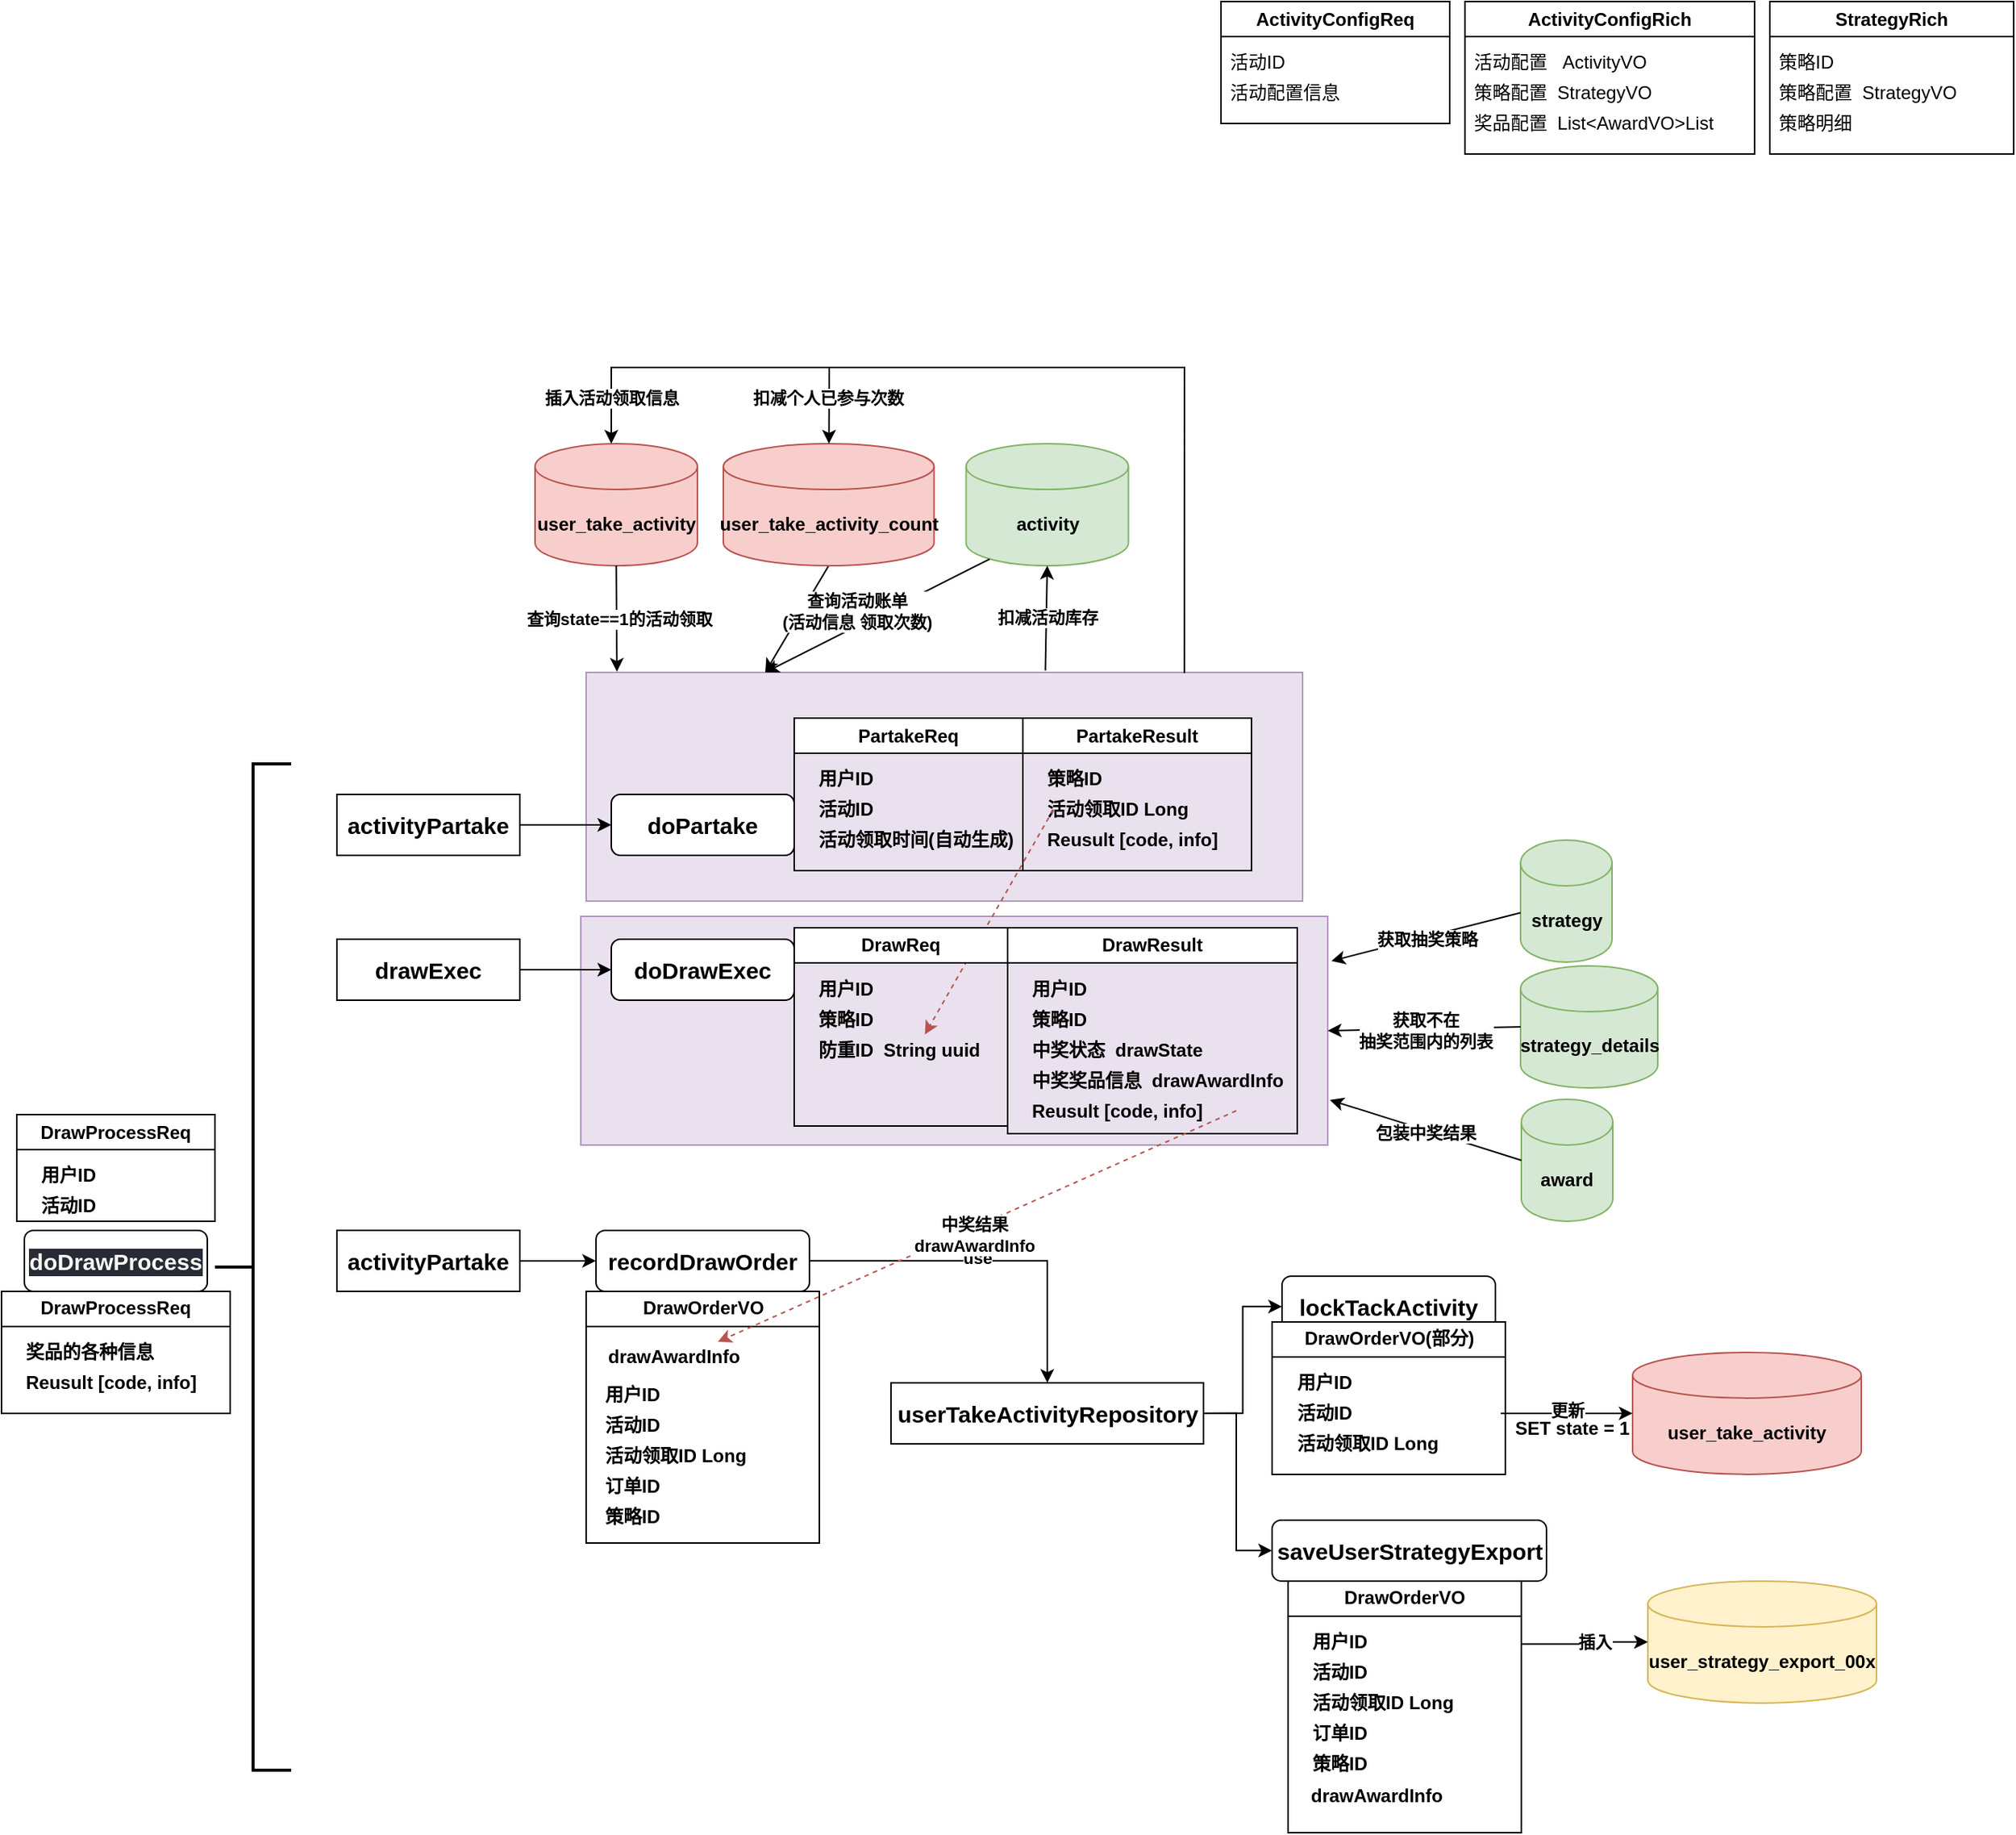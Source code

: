 <mxfile version="21.6.5" type="github">
  <diagram name="第 1 页" id="K2aoj24qo6fCBiK2xhCu">
    <mxGraphModel dx="2414" dy="2121" grid="1" gridSize="10" guides="1" tooltips="1" connect="1" arrows="1" fold="1" page="1" pageScale="1" pageWidth="827" pageHeight="1169" math="0" shadow="0">
      <root>
        <mxCell id="0" />
        <mxCell id="1" parent="0" />
        <mxCell id="bhpVkIt2kxP38X_LNIEm-8" value="" style="rounded=0;whiteSpace=wrap;html=1;opacity=70;fillColor=#e1d5e7;strokeColor=#9673a6;fontStyle=1" vertex="1" parent="1">
          <mxGeometry x="210" y="230" width="490" height="150" as="geometry" />
        </mxCell>
        <mxCell id="bhpVkIt2kxP38X_LNIEm-3" value="" style="rounded=0;whiteSpace=wrap;html=1;opacity=70;fillColor=#e1d5e7;strokeColor=#9673a6;fontStyle=1" vertex="1" parent="1">
          <mxGeometry x="213.5" y="70" width="470" height="150" as="geometry" />
        </mxCell>
        <mxCell id="P5Fd3_mxE8bLp7_tiNSp-10" value="" style="edgeStyle=orthogonalEdgeStyle;rounded=0;orthogonalLoop=1;jettySize=auto;html=1;fontStyle=1" parent="1" source="P5Fd3_mxE8bLp7_tiNSp-1" target="P5Fd3_mxE8bLp7_tiNSp-9" edge="1">
          <mxGeometry relative="1" as="geometry" />
        </mxCell>
        <mxCell id="P5Fd3_mxE8bLp7_tiNSp-1" value="&lt;font style=&quot;font-size: 15px;&quot;&gt;activityPartake&lt;/font&gt;" style="rounded=0;whiteSpace=wrap;html=1;fontStyle=1" parent="1" vertex="1">
          <mxGeometry x="50" y="150" width="120" height="40" as="geometry" />
        </mxCell>
        <mxCell id="P5Fd3_mxE8bLp7_tiNSp-9" value="&lt;font style=&quot;font-size: 15px;&quot;&gt;doPartake&lt;/font&gt;" style="rounded=1;whiteSpace=wrap;html=1;glass=0;shadow=0;fontStyle=1" parent="1" vertex="1">
          <mxGeometry x="230" y="150" width="120" height="40" as="geometry" />
        </mxCell>
        <mxCell id="P5Fd3_mxE8bLp7_tiNSp-16" value="&lt;div data-darkreader-inline-color=&quot;&quot; data-darkreader-inline-bgcolor=&quot;&quot; style=&quot;background-color: rgb(40, 42, 54); color: rgb(248, 248, 242); --darkreader-inline-bgcolor: #20222b; --darkreader-inline-color: #e8e8d5;&quot;&gt;&lt;font style=&quot;font-size: 15px;&quot;&gt;doDrawProcess&lt;/font&gt;&lt;/div&gt;" style="rounded=1;whiteSpace=wrap;html=1;glass=0;shadow=0;fontStyle=1" parent="1" vertex="1">
          <mxGeometry x="-155" y="435.94" width="120" height="40" as="geometry" />
        </mxCell>
        <mxCell id="P5Fd3_mxE8bLp7_tiNSp-20" value="" style="strokeWidth=2;html=1;shape=mxgraph.flowchart.annotation_2;align=left;labelPosition=right;pointerEvents=1;fontStyle=1" parent="1" vertex="1">
          <mxGeometry x="-30" y="130" width="50" height="660" as="geometry" />
        </mxCell>
        <mxCell id="P5Fd3_mxE8bLp7_tiNSp-42" value="PartakeReq" style="swimlane;whiteSpace=wrap;html=1;fontStyle=1" parent="1" vertex="1">
          <mxGeometry x="350" y="100" width="150" height="100" as="geometry" />
        </mxCell>
        <mxCell id="P5Fd3_mxE8bLp7_tiNSp-43" value="用户ID" style="text;strokeColor=none;fillColor=none;align=left;verticalAlign=middle;spacingLeft=4;spacingRight=4;overflow=hidden;points=[[0,0.5],[1,0.5]];portConstraint=eastwest;rotatable=0;whiteSpace=wrap;html=1;fontStyle=1" parent="P5Fd3_mxE8bLp7_tiNSp-42" vertex="1">
          <mxGeometry x="10" y="30" width="100" height="20" as="geometry" />
        </mxCell>
        <mxCell id="P5Fd3_mxE8bLp7_tiNSp-44" value="活动ID" style="text;strokeColor=none;fillColor=none;align=left;verticalAlign=middle;spacingLeft=4;spacingRight=4;overflow=hidden;points=[[0,0.5],[1,0.5]];portConstraint=eastwest;rotatable=0;whiteSpace=wrap;html=1;fontStyle=1" parent="P5Fd3_mxE8bLp7_tiNSp-42" vertex="1">
          <mxGeometry x="10" y="50" width="140" height="20" as="geometry" />
        </mxCell>
        <mxCell id="P5Fd3_mxE8bLp7_tiNSp-56" value="活动领取时间(自动生成)" style="text;strokeColor=none;fillColor=none;align=left;verticalAlign=middle;spacingLeft=4;spacingRight=4;overflow=hidden;points=[[0,0.5],[1,0.5]];portConstraint=eastwest;rotatable=0;whiteSpace=wrap;html=1;fontStyle=1" parent="P5Fd3_mxE8bLp7_tiNSp-42" vertex="1">
          <mxGeometry x="10" y="70" width="140" height="20" as="geometry" />
        </mxCell>
        <mxCell id="P5Fd3_mxE8bLp7_tiNSp-45" value="DrawProcessReq" style="swimlane;whiteSpace=wrap;html=1;fontStyle=1" parent="1" vertex="1">
          <mxGeometry x="-160" y="360" width="130" height="70" as="geometry" />
        </mxCell>
        <mxCell id="P5Fd3_mxE8bLp7_tiNSp-46" value="用户ID" style="text;strokeColor=none;fillColor=none;align=left;verticalAlign=middle;spacingLeft=4;spacingRight=4;overflow=hidden;points=[[0,0.5],[1,0.5]];portConstraint=eastwest;rotatable=0;whiteSpace=wrap;html=1;fontStyle=1" parent="P5Fd3_mxE8bLp7_tiNSp-45" vertex="1">
          <mxGeometry x="10" y="30" width="100" height="20" as="geometry" />
        </mxCell>
        <mxCell id="P5Fd3_mxE8bLp7_tiNSp-47" value="活动ID" style="text;strokeColor=none;fillColor=none;align=left;verticalAlign=middle;spacingLeft=4;spacingRight=4;overflow=hidden;points=[[0,0.5],[1,0.5]];portConstraint=eastwest;rotatable=0;whiteSpace=wrap;html=1;fontStyle=1" parent="P5Fd3_mxE8bLp7_tiNSp-45" vertex="1">
          <mxGeometry x="10" y="50" width="140" height="20" as="geometry" />
        </mxCell>
        <mxCell id="P5Fd3_mxE8bLp7_tiNSp-58" value="" style="edgeStyle=orthogonalEdgeStyle;rounded=0;orthogonalLoop=1;jettySize=auto;html=1;fontStyle=1" parent="1" source="P5Fd3_mxE8bLp7_tiNSp-48" target="P5Fd3_mxE8bLp7_tiNSp-57" edge="1">
          <mxGeometry relative="1" as="geometry" />
        </mxCell>
        <mxCell id="P5Fd3_mxE8bLp7_tiNSp-48" value="&lt;font style=&quot;font-size: 15px;&quot;&gt;drawExec&lt;/font&gt;" style="rounded=0;whiteSpace=wrap;html=1;fontStyle=1" parent="1" vertex="1">
          <mxGeometry x="50" y="245" width="120" height="40" as="geometry" />
        </mxCell>
        <mxCell id="P5Fd3_mxE8bLp7_tiNSp-49" value="DrawProcessReq" style="swimlane;whiteSpace=wrap;html=1;fontStyle=1" parent="1" vertex="1">
          <mxGeometry x="-170" y="475.94" width="150" height="80" as="geometry" />
        </mxCell>
        <mxCell id="P5Fd3_mxE8bLp7_tiNSp-50" value="奖品的各种信息" style="text;strokeColor=none;fillColor=none;align=left;verticalAlign=middle;spacingLeft=4;spacingRight=4;overflow=hidden;points=[[0,0.5],[1,0.5]];portConstraint=eastwest;rotatable=0;whiteSpace=wrap;html=1;fontStyle=1" parent="P5Fd3_mxE8bLp7_tiNSp-49" vertex="1">
          <mxGeometry x="10" y="30" width="100" height="20" as="geometry" />
        </mxCell>
        <mxCell id="P5Fd3_mxE8bLp7_tiNSp-85" value="Reusult [code, info]" style="text;strokeColor=none;fillColor=none;align=left;verticalAlign=middle;spacingLeft=4;spacingRight=4;overflow=hidden;points=[[0,0.5],[1,0.5]];portConstraint=eastwest;rotatable=0;whiteSpace=wrap;html=1;fontStyle=1" parent="P5Fd3_mxE8bLp7_tiNSp-49" vertex="1">
          <mxGeometry x="10" y="50" width="140" height="20" as="geometry" />
        </mxCell>
        <mxCell id="P5Fd3_mxE8bLp7_tiNSp-53" value="ActivityConfigReq" style="swimlane;whiteSpace=wrap;html=1;" parent="1" vertex="1">
          <mxGeometry x="630" y="-370" width="150" height="80" as="geometry" />
        </mxCell>
        <mxCell id="P5Fd3_mxE8bLp7_tiNSp-54" value="活动配置信息" style="text;strokeColor=none;fillColor=none;align=left;verticalAlign=middle;spacingLeft=4;spacingRight=4;overflow=hidden;points=[[0,0.5],[1,0.5]];portConstraint=eastwest;rotatable=0;whiteSpace=wrap;html=1;" parent="P5Fd3_mxE8bLp7_tiNSp-53" vertex="1">
          <mxGeometry y="50" width="100" height="20" as="geometry" />
        </mxCell>
        <mxCell id="P5Fd3_mxE8bLp7_tiNSp-55" value="活动ID" style="text;strokeColor=none;fillColor=none;align=left;verticalAlign=middle;spacingLeft=4;spacingRight=4;overflow=hidden;points=[[0,0.5],[1,0.5]];portConstraint=eastwest;rotatable=0;whiteSpace=wrap;html=1;" parent="P5Fd3_mxE8bLp7_tiNSp-53" vertex="1">
          <mxGeometry y="30" width="140" height="20" as="geometry" />
        </mxCell>
        <mxCell id="P5Fd3_mxE8bLp7_tiNSp-63" value="PartakeResult" style="swimlane;whiteSpace=wrap;html=1;fontStyle=1" parent="1" vertex="1">
          <mxGeometry x="500" y="100" width="150" height="100" as="geometry" />
        </mxCell>
        <mxCell id="P5Fd3_mxE8bLp7_tiNSp-64" value="策略ID" style="text;strokeColor=none;fillColor=none;align=left;verticalAlign=middle;spacingLeft=4;spacingRight=4;overflow=hidden;points=[[0,0.5],[1,0.5]];portConstraint=eastwest;rotatable=0;whiteSpace=wrap;html=1;fontStyle=1" parent="P5Fd3_mxE8bLp7_tiNSp-63" vertex="1">
          <mxGeometry x="10" y="30" width="100" height="20" as="geometry" />
        </mxCell>
        <mxCell id="P5Fd3_mxE8bLp7_tiNSp-65" value="活动领取ID Long takeId" style="text;strokeColor=none;fillColor=none;align=left;verticalAlign=middle;spacingLeft=4;spacingRight=4;overflow=hidden;points=[[0,0.5],[1,0.5]];portConstraint=eastwest;rotatable=0;whiteSpace=wrap;html=1;fontStyle=1" parent="P5Fd3_mxE8bLp7_tiNSp-63" vertex="1">
          <mxGeometry x="10" y="50" width="140" height="20" as="geometry" />
        </mxCell>
        <mxCell id="P5Fd3_mxE8bLp7_tiNSp-66" value="Reusult [code, info]" style="text;strokeColor=none;fillColor=none;align=left;verticalAlign=middle;spacingLeft=4;spacingRight=4;overflow=hidden;points=[[0,0.5],[1,0.5]];portConstraint=eastwest;rotatable=0;whiteSpace=wrap;html=1;fontStyle=1" parent="P5Fd3_mxE8bLp7_tiNSp-63" vertex="1">
          <mxGeometry x="10" y="70" width="140" height="20" as="geometry" />
        </mxCell>
        <mxCell id="P5Fd3_mxE8bLp7_tiNSp-83" value="" style="endArrow=classic;html=1;rounded=0;dashed=1;fillColor=#f8cecc;strokeColor=#b85450;fontStyle=1" parent="P5Fd3_mxE8bLp7_tiNSp-63" target="P5Fd3_mxE8bLp7_tiNSp-62" edge="1">
          <mxGeometry width="50" height="50" relative="1" as="geometry">
            <mxPoint x="20" y="60" as="sourcePoint" />
            <mxPoint x="-30" y="110" as="targetPoint" />
          </mxGeometry>
        </mxCell>
        <mxCell id="P5Fd3_mxE8bLp7_tiNSp-67" value="ActivityConfigRich" style="swimlane;whiteSpace=wrap;html=1;" parent="1" vertex="1">
          <mxGeometry x="790" y="-370" width="190" height="100" as="geometry" />
        </mxCell>
        <mxCell id="P5Fd3_mxE8bLp7_tiNSp-68" value="策略配置&amp;nbsp;&amp;nbsp;StrategyVO" style="text;strokeColor=none;fillColor=none;align=left;verticalAlign=middle;spacingLeft=4;spacingRight=4;overflow=hidden;points=[[0,0.5],[1,0.5]];portConstraint=eastwest;rotatable=0;whiteSpace=wrap;html=1;" parent="P5Fd3_mxE8bLp7_tiNSp-67" vertex="1">
          <mxGeometry y="50" width="160" height="20" as="geometry" />
        </mxCell>
        <mxCell id="P5Fd3_mxE8bLp7_tiNSp-69" value="活动配置&amp;nbsp; &amp;nbsp;ActivityVO" style="text;strokeColor=none;fillColor=none;align=left;verticalAlign=middle;spacingLeft=4;spacingRight=4;overflow=hidden;points=[[0,0.5],[1,0.5]];portConstraint=eastwest;rotatable=0;whiteSpace=wrap;html=1;" parent="P5Fd3_mxE8bLp7_tiNSp-67" vertex="1">
          <mxGeometry y="30" width="150" height="20" as="geometry" />
        </mxCell>
        <mxCell id="P5Fd3_mxE8bLp7_tiNSp-70" value="奖品配置&amp;nbsp;&amp;nbsp;List&amp;lt;AwardVO&amp;gt;List" style="text;strokeColor=none;fillColor=none;align=left;verticalAlign=middle;spacingLeft=4;spacingRight=4;overflow=hidden;points=[[0,0.5],[1,0.5]];portConstraint=eastwest;rotatable=0;whiteSpace=wrap;html=1;" parent="P5Fd3_mxE8bLp7_tiNSp-67" vertex="1">
          <mxGeometry y="70" width="190" height="20" as="geometry" />
        </mxCell>
        <mxCell id="P5Fd3_mxE8bLp7_tiNSp-78" value="StrategyRich" style="swimlane;whiteSpace=wrap;html=1;" parent="1" vertex="1">
          <mxGeometry x="990" y="-370" width="160" height="100" as="geometry" />
        </mxCell>
        <mxCell id="P5Fd3_mxE8bLp7_tiNSp-80" value="策略ID" style="text;strokeColor=none;fillColor=none;align=left;verticalAlign=middle;spacingLeft=4;spacingRight=4;overflow=hidden;points=[[0,0.5],[1,0.5]];portConstraint=eastwest;rotatable=0;whiteSpace=wrap;html=1;" parent="P5Fd3_mxE8bLp7_tiNSp-78" vertex="1">
          <mxGeometry y="30" width="140" height="20" as="geometry" />
        </mxCell>
        <mxCell id="P5Fd3_mxE8bLp7_tiNSp-81" value="策略配置&amp;nbsp;&amp;nbsp;StrategyVO" style="text;strokeColor=none;fillColor=none;align=left;verticalAlign=middle;spacingLeft=4;spacingRight=4;overflow=hidden;points=[[0,0.5],[1,0.5]];portConstraint=eastwest;rotatable=0;whiteSpace=wrap;html=1;" parent="P5Fd3_mxE8bLp7_tiNSp-78" vertex="1">
          <mxGeometry y="50" width="160" height="20" as="geometry" />
        </mxCell>
        <mxCell id="P5Fd3_mxE8bLp7_tiNSp-82" value="策略明细&amp;nbsp;&amp;nbsp;" style="text;strokeColor=none;fillColor=none;align=left;verticalAlign=middle;spacingLeft=4;spacingRight=4;overflow=hidden;points=[[0,0.5],[1,0.5]];portConstraint=eastwest;rotatable=0;whiteSpace=wrap;html=1;" parent="P5Fd3_mxE8bLp7_tiNSp-78" vertex="1">
          <mxGeometry y="70" width="160" height="20" as="geometry" />
        </mxCell>
        <mxCell id="P5Fd3_mxE8bLp7_tiNSp-88" value="" style="edgeStyle=orthogonalEdgeStyle;rounded=0;orthogonalLoop=1;jettySize=auto;html=1;fontStyle=1" parent="1" source="P5Fd3_mxE8bLp7_tiNSp-86" target="P5Fd3_mxE8bLp7_tiNSp-87" edge="1">
          <mxGeometry relative="1" as="geometry" />
        </mxCell>
        <mxCell id="P5Fd3_mxE8bLp7_tiNSp-86" value="&lt;font style=&quot;font-size: 15px;&quot;&gt;activityPartake&lt;/font&gt;" style="rounded=0;whiteSpace=wrap;html=1;fontStyle=1" parent="1" vertex="1">
          <mxGeometry x="50" y="435.94" width="120" height="40" as="geometry" />
        </mxCell>
        <mxCell id="P5Fd3_mxE8bLp7_tiNSp-98" value="" style="edgeStyle=orthogonalEdgeStyle;rounded=0;orthogonalLoop=1;jettySize=auto;html=1;fontStyle=1" parent="1" source="P5Fd3_mxE8bLp7_tiNSp-87" target="P5Fd3_mxE8bLp7_tiNSp-97" edge="1">
          <mxGeometry relative="1" as="geometry">
            <Array as="points">
              <mxPoint x="516" y="456" />
            </Array>
          </mxGeometry>
        </mxCell>
        <mxCell id="P5Fd3_mxE8bLp7_tiNSp-99" value="use" style="edgeLabel;html=1;align=center;verticalAlign=middle;resizable=0;points=[];fontStyle=1" parent="P5Fd3_mxE8bLp7_tiNSp-98" vertex="1" connectable="0">
          <mxGeometry x="-0.067" y="2" relative="1" as="geometry">
            <mxPoint as="offset" />
          </mxGeometry>
        </mxCell>
        <mxCell id="P5Fd3_mxE8bLp7_tiNSp-87" value="&lt;font style=&quot;font-size: 15px;&quot;&gt;recordDrawOrder&lt;/font&gt;" style="rounded=1;whiteSpace=wrap;html=1;glass=0;shadow=0;fontStyle=1" parent="1" vertex="1">
          <mxGeometry x="220" y="435.94" width="140" height="40" as="geometry" />
        </mxCell>
        <mxCell id="P5Fd3_mxE8bLp7_tiNSp-89" value="DrawOrderVO" style="swimlane;whiteSpace=wrap;html=1;fontStyle=1" parent="1" vertex="1">
          <mxGeometry x="213.5" y="475.94" width="153" height="165" as="geometry" />
        </mxCell>
        <mxCell id="P5Fd3_mxE8bLp7_tiNSp-90" value="用户ID" style="text;strokeColor=none;fillColor=none;align=left;verticalAlign=middle;spacingLeft=4;spacingRight=4;overflow=hidden;points=[[0,0.5],[1,0.5]];portConstraint=eastwest;rotatable=0;whiteSpace=wrap;html=1;fontStyle=1" parent="P5Fd3_mxE8bLp7_tiNSp-89" vertex="1">
          <mxGeometry x="6.5" y="58.06" width="100" height="20" as="geometry" />
        </mxCell>
        <mxCell id="P5Fd3_mxE8bLp7_tiNSp-91" value="活动ID" style="text;strokeColor=none;fillColor=none;align=left;verticalAlign=middle;spacingLeft=4;spacingRight=4;overflow=hidden;points=[[0,0.5],[1,0.5]];portConstraint=eastwest;rotatable=0;whiteSpace=wrap;html=1;fontStyle=1" parent="P5Fd3_mxE8bLp7_tiNSp-89" vertex="1">
          <mxGeometry x="6.5" y="78.06" width="140" height="20" as="geometry" />
        </mxCell>
        <mxCell id="P5Fd3_mxE8bLp7_tiNSp-93" value="活动领取ID Long takeId" style="text;strokeColor=none;fillColor=none;align=left;verticalAlign=middle;spacingLeft=4;spacingRight=4;overflow=hidden;points=[[0,0.5],[1,0.5]];portConstraint=eastwest;rotatable=0;whiteSpace=wrap;html=1;fontStyle=1" parent="P5Fd3_mxE8bLp7_tiNSp-89" vertex="1">
          <mxGeometry x="6.5" y="98.06" width="140" height="20" as="geometry" />
        </mxCell>
        <mxCell id="P5Fd3_mxE8bLp7_tiNSp-92" value="订单ID" style="text;strokeColor=none;fillColor=none;align=left;verticalAlign=middle;spacingLeft=4;spacingRight=4;overflow=hidden;points=[[0,0.5],[1,0.5]];portConstraint=eastwest;rotatable=0;whiteSpace=wrap;html=1;fontStyle=1" parent="P5Fd3_mxE8bLp7_tiNSp-89" vertex="1">
          <mxGeometry x="6.5" y="118.06" width="140" height="20" as="geometry" />
        </mxCell>
        <mxCell id="P5Fd3_mxE8bLp7_tiNSp-94" value="策略ID" style="text;strokeColor=none;fillColor=none;align=left;verticalAlign=middle;spacingLeft=4;spacingRight=4;overflow=hidden;points=[[0,0.5],[1,0.5]];portConstraint=eastwest;rotatable=0;whiteSpace=wrap;html=1;fontStyle=1" parent="P5Fd3_mxE8bLp7_tiNSp-89" vertex="1">
          <mxGeometry x="6.5" y="138.06" width="140" height="20" as="geometry" />
        </mxCell>
        <mxCell id="P5Fd3_mxE8bLp7_tiNSp-96" value="drawAwardInfo" style="text;strokeColor=none;fillColor=none;align=left;verticalAlign=middle;spacingLeft=4;spacingRight=4;overflow=hidden;points=[[0,0.5],[1,0.5]];portConstraint=eastwest;rotatable=0;whiteSpace=wrap;html=1;fontStyle=1" parent="P5Fd3_mxE8bLp7_tiNSp-89" vertex="1">
          <mxGeometry x="8" y="33.06" width="112" height="20" as="geometry" />
        </mxCell>
        <mxCell id="P5Fd3_mxE8bLp7_tiNSp-101" value="" style="edgeStyle=orthogonalEdgeStyle;rounded=0;orthogonalLoop=1;jettySize=auto;html=1;entryX=0;entryY=0.5;entryDx=0;entryDy=0;fontStyle=1" parent="1" source="P5Fd3_mxE8bLp7_tiNSp-97" target="P5Fd3_mxE8bLp7_tiNSp-100" edge="1">
          <mxGeometry relative="1" as="geometry" />
        </mxCell>
        <mxCell id="P5Fd3_mxE8bLp7_tiNSp-114" style="edgeStyle=orthogonalEdgeStyle;rounded=0;orthogonalLoop=1;jettySize=auto;html=1;exitX=1;exitY=0.5;exitDx=0;exitDy=0;entryX=0;entryY=0.5;entryDx=0;entryDy=0;fontStyle=1" parent="1" source="P5Fd3_mxE8bLp7_tiNSp-97" target="P5Fd3_mxE8bLp7_tiNSp-109" edge="1">
          <mxGeometry relative="1" as="geometry">
            <Array as="points">
              <mxPoint x="640" y="555.94" />
              <mxPoint x="640" y="645.94" />
            </Array>
          </mxGeometry>
        </mxCell>
        <mxCell id="P5Fd3_mxE8bLp7_tiNSp-97" value="&lt;font style=&quot;font-size: 15px;&quot;&gt;userTakeActivityRepository&lt;/font&gt;" style="rounded=0;whiteSpace=wrap;html=1;fontStyle=1" parent="1" vertex="1">
          <mxGeometry x="413.5" y="535.94" width="205" height="40" as="geometry" />
        </mxCell>
        <mxCell id="P5Fd3_mxE8bLp7_tiNSp-100" value="&lt;font style=&quot;font-size: 15px;&quot;&gt;lockTackActivity&lt;/font&gt;" style="rounded=1;whiteSpace=wrap;html=1;glass=0;shadow=0;fontStyle=1" parent="1" vertex="1">
          <mxGeometry x="670" y="465.94" width="140" height="40" as="geometry" />
        </mxCell>
        <mxCell id="P5Fd3_mxE8bLp7_tiNSp-102" value="DrawOrderVO(部分)" style="swimlane;whiteSpace=wrap;html=1;fontStyle=1" parent="1" vertex="1">
          <mxGeometry x="663.5" y="495.94" width="153" height="100" as="geometry" />
        </mxCell>
        <mxCell id="P5Fd3_mxE8bLp7_tiNSp-103" value="用户ID" style="text;strokeColor=none;fillColor=none;align=left;verticalAlign=middle;spacingLeft=4;spacingRight=4;overflow=hidden;points=[[0,0.5],[1,0.5]];portConstraint=eastwest;rotatable=0;whiteSpace=wrap;html=1;fontStyle=1" parent="P5Fd3_mxE8bLp7_tiNSp-102" vertex="1">
          <mxGeometry x="10" y="30" width="100" height="20" as="geometry" />
        </mxCell>
        <mxCell id="P5Fd3_mxE8bLp7_tiNSp-104" value="活动ID" style="text;strokeColor=none;fillColor=none;align=left;verticalAlign=middle;spacingLeft=4;spacingRight=4;overflow=hidden;points=[[0,0.5],[1,0.5]];portConstraint=eastwest;rotatable=0;whiteSpace=wrap;html=1;fontStyle=1" parent="P5Fd3_mxE8bLp7_tiNSp-102" vertex="1">
          <mxGeometry x="10" y="50" width="140" height="20" as="geometry" />
        </mxCell>
        <mxCell id="P5Fd3_mxE8bLp7_tiNSp-105" value="活动领取ID Long takeId" style="text;strokeColor=none;fillColor=none;align=left;verticalAlign=middle;spacingLeft=4;spacingRight=4;overflow=hidden;points=[[0,0.5],[1,0.5]];portConstraint=eastwest;rotatable=0;whiteSpace=wrap;html=1;fontStyle=1" parent="P5Fd3_mxE8bLp7_tiNSp-102" vertex="1">
          <mxGeometry x="10" y="70" width="140" height="20" as="geometry" />
        </mxCell>
        <mxCell id="P5Fd3_mxE8bLp7_tiNSp-109" value="&lt;font style=&quot;font-size: 15px;&quot;&gt;saveUserStrategyExport&lt;/font&gt;" style="rounded=1;whiteSpace=wrap;html=1;glass=0;shadow=0;fontStyle=1" parent="1" vertex="1">
          <mxGeometry x="663.5" y="625.94" width="180" height="40" as="geometry" />
        </mxCell>
        <mxCell id="P5Fd3_mxE8bLp7_tiNSp-115" value="DrawOrderVO" style="swimlane;whiteSpace=wrap;html=1;fontStyle=1" parent="1" vertex="1">
          <mxGeometry x="674" y="665.94" width="153" height="165" as="geometry" />
        </mxCell>
        <mxCell id="P5Fd3_mxE8bLp7_tiNSp-116" value="用户ID" style="text;strokeColor=none;fillColor=none;align=left;verticalAlign=middle;spacingLeft=4;spacingRight=4;overflow=hidden;points=[[0,0.5],[1,0.5]];portConstraint=eastwest;rotatable=0;whiteSpace=wrap;html=1;fontStyle=1" parent="P5Fd3_mxE8bLp7_tiNSp-115" vertex="1">
          <mxGeometry x="10" y="30" width="100" height="20" as="geometry" />
        </mxCell>
        <mxCell id="P5Fd3_mxE8bLp7_tiNSp-117" value="活动ID" style="text;strokeColor=none;fillColor=none;align=left;verticalAlign=middle;spacingLeft=4;spacingRight=4;overflow=hidden;points=[[0,0.5],[1,0.5]];portConstraint=eastwest;rotatable=0;whiteSpace=wrap;html=1;fontStyle=1" parent="P5Fd3_mxE8bLp7_tiNSp-115" vertex="1">
          <mxGeometry x="10" y="50" width="140" height="20" as="geometry" />
        </mxCell>
        <mxCell id="P5Fd3_mxE8bLp7_tiNSp-118" value="活动领取ID Long takeId" style="text;strokeColor=none;fillColor=none;align=left;verticalAlign=middle;spacingLeft=4;spacingRight=4;overflow=hidden;points=[[0,0.5],[1,0.5]];portConstraint=eastwest;rotatable=0;whiteSpace=wrap;html=1;fontStyle=1" parent="P5Fd3_mxE8bLp7_tiNSp-115" vertex="1">
          <mxGeometry x="10" y="70" width="140" height="20" as="geometry" />
        </mxCell>
        <mxCell id="P5Fd3_mxE8bLp7_tiNSp-119" value="订单ID" style="text;strokeColor=none;fillColor=none;align=left;verticalAlign=middle;spacingLeft=4;spacingRight=4;overflow=hidden;points=[[0,0.5],[1,0.5]];portConstraint=eastwest;rotatable=0;whiteSpace=wrap;html=1;fontStyle=1" parent="P5Fd3_mxE8bLp7_tiNSp-115" vertex="1">
          <mxGeometry x="10" y="90" width="140" height="20" as="geometry" />
        </mxCell>
        <mxCell id="P5Fd3_mxE8bLp7_tiNSp-120" value="策略ID" style="text;strokeColor=none;fillColor=none;align=left;verticalAlign=middle;spacingLeft=4;spacingRight=4;overflow=hidden;points=[[0,0.5],[1,0.5]];portConstraint=eastwest;rotatable=0;whiteSpace=wrap;html=1;fontStyle=1" parent="P5Fd3_mxE8bLp7_tiNSp-115" vertex="1">
          <mxGeometry x="10" y="110" width="140" height="20" as="geometry" />
        </mxCell>
        <mxCell id="P5Fd3_mxE8bLp7_tiNSp-121" value="drawAwardInfo" style="text;strokeColor=none;fillColor=none;align=left;verticalAlign=middle;spacingLeft=4;spacingRight=4;overflow=hidden;points=[[0,0.5],[1,0.5]];portConstraint=eastwest;rotatable=0;whiteSpace=wrap;html=1;fontStyle=1" parent="P5Fd3_mxE8bLp7_tiNSp-115" vertex="1">
          <mxGeometry x="9" y="131" width="140" height="20" as="geometry" />
        </mxCell>
        <mxCell id="P5Fd3_mxE8bLp7_tiNSp-122" value="user_strategy_export_00x" style="shape=cylinder3;whiteSpace=wrap;html=1;boundedLbl=1;backgroundOutline=1;size=15;fillColor=#fff2cc;strokeColor=#d6b656;fontStyle=1" parent="1" vertex="1">
          <mxGeometry x="910" y="665.94" width="150" height="80" as="geometry" />
        </mxCell>
        <mxCell id="P5Fd3_mxE8bLp7_tiNSp-123" value="" style="edgeStyle=orthogonalEdgeStyle;rounded=0;orthogonalLoop=1;jettySize=auto;html=1;exitX=1;exitY=0.25;exitDx=0;exitDy=0;fontStyle=1" parent="1" source="P5Fd3_mxE8bLp7_tiNSp-115" target="P5Fd3_mxE8bLp7_tiNSp-122" edge="1">
          <mxGeometry relative="1" as="geometry">
            <mxPoint x="830" y="725.94" as="sourcePoint" />
          </mxGeometry>
        </mxCell>
        <mxCell id="P5Fd3_mxE8bLp7_tiNSp-124" value="插入" style="edgeLabel;html=1;align=center;verticalAlign=middle;resizable=0;points=[];fontStyle=1" parent="P5Fd3_mxE8bLp7_tiNSp-123" vertex="1" connectable="0">
          <mxGeometry x="0.164" relative="1" as="geometry">
            <mxPoint as="offset" />
          </mxGeometry>
        </mxCell>
        <mxCell id="P5Fd3_mxE8bLp7_tiNSp-125" value="user_take_activity" style="shape=cylinder3;whiteSpace=wrap;html=1;boundedLbl=1;backgroundOutline=1;size=15;fillColor=#f8cecc;strokeColor=#b85450;fontStyle=1" parent="1" vertex="1">
          <mxGeometry x="900" y="515.94" width="150" height="80" as="geometry" />
        </mxCell>
        <mxCell id="P5Fd3_mxE8bLp7_tiNSp-126" value="" style="edgeStyle=orthogonalEdgeStyle;rounded=0;orthogonalLoop=1;jettySize=auto;html=1;fontStyle=1" parent="1" source="P5Fd3_mxE8bLp7_tiNSp-104" target="P5Fd3_mxE8bLp7_tiNSp-125" edge="1">
          <mxGeometry relative="1" as="geometry" />
        </mxCell>
        <mxCell id="P5Fd3_mxE8bLp7_tiNSp-127" value="更新" style="edgeLabel;html=1;align=center;verticalAlign=middle;resizable=0;points=[];fontStyle=1" parent="P5Fd3_mxE8bLp7_tiNSp-126" vertex="1" connectable="0">
          <mxGeometry x="-0.004" y="2" relative="1" as="geometry">
            <mxPoint as="offset" />
          </mxGeometry>
        </mxCell>
        <mxCell id="P5Fd3_mxE8bLp7_tiNSp-128" value="SET state = 1" style="text;strokeColor=none;fillColor=none;align=left;verticalAlign=middle;spacingLeft=4;spacingRight=4;overflow=hidden;points=[[0,0.5],[1,0.5]];portConstraint=eastwest;rotatable=0;whiteSpace=wrap;html=1;fontStyle=1" parent="1" vertex="1">
          <mxGeometry x="816.5" y="555.94" width="100" height="20" as="geometry" />
        </mxCell>
        <mxCell id="bhpVkIt2kxP38X_LNIEm-1" value="user_take_activity" style="shape=cylinder3;whiteSpace=wrap;html=1;boundedLbl=1;backgroundOutline=1;size=15;fillColor=#f8cecc;strokeColor=#b85450;fontStyle=1" vertex="1" parent="1">
          <mxGeometry x="180" y="-80" width="106.5" height="80" as="geometry" />
        </mxCell>
        <mxCell id="bhpVkIt2kxP38X_LNIEm-6" value="" style="endArrow=classic;html=1;rounded=0;exitX=0.5;exitY=1;exitDx=0;exitDy=0;exitPerimeter=0;entryX=0.043;entryY=-0.003;entryDx=0;entryDy=0;entryPerimeter=0;fontStyle=1" edge="1" parent="1" source="bhpVkIt2kxP38X_LNIEm-1" target="bhpVkIt2kxP38X_LNIEm-3">
          <mxGeometry width="50" height="50" relative="1" as="geometry">
            <mxPoint x="290" y="80" as="sourcePoint" />
            <mxPoint x="290" y="60" as="targetPoint" />
          </mxGeometry>
        </mxCell>
        <mxCell id="bhpVkIt2kxP38X_LNIEm-7" value="查询state==1的活动领取" style="edgeLabel;html=1;align=center;verticalAlign=middle;resizable=0;points=[];fontStyle=1" vertex="1" connectable="0" parent="bhpVkIt2kxP38X_LNIEm-6">
          <mxGeometry x="-0.003" y="1" relative="1" as="geometry">
            <mxPoint as="offset" />
          </mxGeometry>
        </mxCell>
        <mxCell id="P5Fd3_mxE8bLp7_tiNSp-57" value="&lt;font style=&quot;font-size: 15px;&quot;&gt;doDrawExec&lt;/font&gt;" style="rounded=1;whiteSpace=wrap;html=1;glass=0;shadow=0;fontStyle=1" parent="1" vertex="1">
          <mxGeometry x="230" y="245" width="120" height="40" as="geometry" />
        </mxCell>
        <mxCell id="P5Fd3_mxE8bLp7_tiNSp-59" value="DrawReq" style="swimlane;whiteSpace=wrap;html=1;fontStyle=1" parent="1" vertex="1">
          <mxGeometry x="350" y="237.5" width="140" height="130" as="geometry" />
        </mxCell>
        <mxCell id="P5Fd3_mxE8bLp7_tiNSp-60" value="用户ID" style="text;strokeColor=none;fillColor=none;align=left;verticalAlign=middle;spacingLeft=4;spacingRight=4;overflow=hidden;points=[[0,0.5],[1,0.5]];portConstraint=eastwest;rotatable=0;whiteSpace=wrap;html=1;fontStyle=1" parent="P5Fd3_mxE8bLp7_tiNSp-59" vertex="1">
          <mxGeometry x="10" y="30" width="100" height="20" as="geometry" />
        </mxCell>
        <mxCell id="P5Fd3_mxE8bLp7_tiNSp-61" value="策略ID" style="text;strokeColor=none;fillColor=none;align=left;verticalAlign=middle;spacingLeft=4;spacingRight=4;overflow=hidden;points=[[0,0.5],[1,0.5]];portConstraint=eastwest;rotatable=0;whiteSpace=wrap;html=1;fontStyle=1" parent="P5Fd3_mxE8bLp7_tiNSp-59" vertex="1">
          <mxGeometry x="10" y="50" width="140" height="20" as="geometry" />
        </mxCell>
        <mxCell id="P5Fd3_mxE8bLp7_tiNSp-62" value="防重ID&amp;nbsp; String uuid" style="text;strokeColor=none;fillColor=none;align=left;verticalAlign=middle;spacingLeft=4;spacingRight=4;overflow=hidden;points=[[0,0.5],[1,0.5]];portConstraint=eastwest;rotatable=0;whiteSpace=wrap;html=1;fontStyle=1" parent="P5Fd3_mxE8bLp7_tiNSp-59" vertex="1">
          <mxGeometry x="10" y="70" width="140" height="20" as="geometry" />
        </mxCell>
        <mxCell id="P5Fd3_mxE8bLp7_tiNSp-73" value="DrawResult" style="swimlane;whiteSpace=wrap;html=1;fontStyle=1" parent="1" vertex="1">
          <mxGeometry x="490" y="237.5" width="190" height="135" as="geometry" />
        </mxCell>
        <mxCell id="P5Fd3_mxE8bLp7_tiNSp-74" value="用户ID" style="text;strokeColor=none;fillColor=none;align=left;verticalAlign=middle;spacingLeft=4;spacingRight=4;overflow=hidden;points=[[0,0.5],[1,0.5]];portConstraint=eastwest;rotatable=0;whiteSpace=wrap;html=1;fontStyle=1" parent="P5Fd3_mxE8bLp7_tiNSp-73" vertex="1">
          <mxGeometry x="10" y="30" width="100" height="20" as="geometry" />
        </mxCell>
        <mxCell id="P5Fd3_mxE8bLp7_tiNSp-75" value="策略ID" style="text;strokeColor=none;fillColor=none;align=left;verticalAlign=middle;spacingLeft=4;spacingRight=4;overflow=hidden;points=[[0,0.5],[1,0.5]];portConstraint=eastwest;rotatable=0;whiteSpace=wrap;html=1;fontStyle=1" parent="P5Fd3_mxE8bLp7_tiNSp-73" vertex="1">
          <mxGeometry x="10" y="50" width="140" height="20" as="geometry" />
        </mxCell>
        <mxCell id="P5Fd3_mxE8bLp7_tiNSp-76" value="中奖状态&amp;nbsp; drawState" style="text;strokeColor=none;fillColor=none;align=left;verticalAlign=middle;spacingLeft=4;spacingRight=4;overflow=hidden;points=[[0,0.5],[1,0.5]];portConstraint=eastwest;rotatable=0;whiteSpace=wrap;html=1;fontStyle=1" parent="P5Fd3_mxE8bLp7_tiNSp-73" vertex="1">
          <mxGeometry x="10" y="70" width="140" height="20" as="geometry" />
        </mxCell>
        <mxCell id="P5Fd3_mxE8bLp7_tiNSp-77" value="中奖奖品信息&amp;nbsp; drawAwardInfo" style="text;strokeColor=none;fillColor=none;align=left;verticalAlign=middle;spacingLeft=4;spacingRight=4;overflow=hidden;points=[[0,0.5],[1,0.5]];portConstraint=eastwest;rotatable=0;whiteSpace=wrap;html=1;fontStyle=1" parent="P5Fd3_mxE8bLp7_tiNSp-73" vertex="1">
          <mxGeometry x="10" y="90" width="180" height="20" as="geometry" />
        </mxCell>
        <mxCell id="P5Fd3_mxE8bLp7_tiNSp-84" value="Reusult [code, info]" style="text;strokeColor=none;fillColor=none;align=left;verticalAlign=middle;spacingLeft=4;spacingRight=4;overflow=hidden;points=[[0,0.5],[1,0.5]];portConstraint=eastwest;rotatable=0;whiteSpace=wrap;html=1;fontStyle=1" parent="P5Fd3_mxE8bLp7_tiNSp-73" vertex="1">
          <mxGeometry x="10" y="110" width="140" height="20" as="geometry" />
        </mxCell>
        <mxCell id="bhpVkIt2kxP38X_LNIEm-10" value="" style="endArrow=classic;html=1;rounded=0;exitX=0.5;exitY=1;exitDx=0;exitDy=0;exitPerimeter=0;entryX=0.25;entryY=0;entryDx=0;entryDy=0;fontStyle=1" edge="1" parent="1" source="bhpVkIt2kxP38X_LNIEm-11" target="bhpVkIt2kxP38X_LNIEm-3">
          <mxGeometry width="50" height="50" relative="1" as="geometry">
            <mxPoint x="400" y="70" as="sourcePoint" />
            <mxPoint x="449" y="30" as="targetPoint" />
          </mxGeometry>
        </mxCell>
        <mxCell id="bhpVkIt2kxP38X_LNIEm-13" value="" style="group;fontStyle=1" vertex="1" connectable="0" parent="1">
          <mxGeometry x="303.5" y="-80" width="138.25" height="80" as="geometry" />
        </mxCell>
        <mxCell id="bhpVkIt2kxP38X_LNIEm-11" value="user_take_activity_count" style="shape=cylinder3;whiteSpace=wrap;html=1;boundedLbl=1;backgroundOutline=1;size=15;fillColor=#f8cecc;strokeColor=#b85450;fontStyle=1" vertex="1" parent="bhpVkIt2kxP38X_LNIEm-13">
          <mxGeometry width="138.25" height="80" as="geometry" />
        </mxCell>
        <mxCell id="bhpVkIt2kxP38X_LNIEm-15" value="activity" style="shape=cylinder3;whiteSpace=wrap;html=1;boundedLbl=1;backgroundOutline=1;size=15;fillColor=#d5e8d4;strokeColor=#82b366;fontStyle=1" vertex="1" parent="1">
          <mxGeometry x="462.75" y="-80" width="106.5" height="80" as="geometry" />
        </mxCell>
        <mxCell id="bhpVkIt2kxP38X_LNIEm-16" value="" style="endArrow=classic;html=1;rounded=0;entryX=0.5;entryY=1;entryDx=0;entryDy=0;entryPerimeter=0;exitX=0.641;exitY=-0.008;exitDx=0;exitDy=0;exitPerimeter=0;fontStyle=1" edge="1" parent="1" source="bhpVkIt2kxP38X_LNIEm-3" target="bhpVkIt2kxP38X_LNIEm-15">
          <mxGeometry width="50" height="50" relative="1" as="geometry">
            <mxPoint x="570" y="70" as="sourcePoint" />
            <mxPoint x="620" y="20" as="targetPoint" />
          </mxGeometry>
        </mxCell>
        <mxCell id="bhpVkIt2kxP38X_LNIEm-18" value="扣减活动库存" style="edgeLabel;html=1;align=center;verticalAlign=middle;resizable=0;points=[];fontStyle=1" vertex="1" connectable="0" parent="bhpVkIt2kxP38X_LNIEm-16">
          <mxGeometry x="0.022" relative="1" as="geometry">
            <mxPoint as="offset" />
          </mxGeometry>
        </mxCell>
        <mxCell id="bhpVkIt2kxP38X_LNIEm-19" value="" style="endArrow=classic;html=1;rounded=0;exitX=0.145;exitY=1;exitDx=0;exitDy=-4.35;exitPerimeter=0;entryX=0.25;entryY=0;entryDx=0;entryDy=0;fontStyle=1" edge="1" parent="1" source="bhpVkIt2kxP38X_LNIEm-15" target="bhpVkIt2kxP38X_LNIEm-3">
          <mxGeometry width="50" height="50" relative="1" as="geometry">
            <mxPoint x="373" y="10" as="sourcePoint" />
            <mxPoint x="341" y="80" as="targetPoint" />
          </mxGeometry>
        </mxCell>
        <mxCell id="bhpVkIt2kxP38X_LNIEm-20" value="查询活动账单&lt;br&gt;(活动信息 领取次数)" style="edgeLabel;html=1;align=center;verticalAlign=middle;resizable=0;points=[];fontStyle=1" vertex="1" connectable="0" parent="bhpVkIt2kxP38X_LNIEm-19">
          <mxGeometry x="-0.077" relative="1" as="geometry">
            <mxPoint x="-20" as="offset" />
          </mxGeometry>
        </mxCell>
        <mxCell id="bhpVkIt2kxP38X_LNIEm-29" value="" style="edgeStyle=orthogonalEdgeStyle;rounded=0;orthogonalLoop=1;jettySize=auto;html=1;exitX=0.835;exitY=0.003;exitDx=0;exitDy=0;exitPerimeter=0;fontStyle=1" edge="1" parent="1" source="bhpVkIt2kxP38X_LNIEm-3">
          <mxGeometry relative="1" as="geometry">
            <mxPoint x="690" y="40" as="sourcePoint" />
            <mxPoint x="230" y="-80" as="targetPoint" />
            <Array as="points">
              <mxPoint x="606" y="-130" />
              <mxPoint x="230" y="-130" />
              <mxPoint x="230" y="-80" />
            </Array>
          </mxGeometry>
        </mxCell>
        <mxCell id="bhpVkIt2kxP38X_LNIEm-33" value="插入活动领取信息" style="edgeLabel;html=1;align=center;verticalAlign=middle;resizable=0;points=[];fontStyle=1" vertex="1" connectable="0" parent="bhpVkIt2kxP38X_LNIEm-29">
          <mxGeometry x="0.905" relative="1" as="geometry">
            <mxPoint as="offset" />
          </mxGeometry>
        </mxCell>
        <mxCell id="bhpVkIt2kxP38X_LNIEm-32" value="" style="endArrow=classic;html=1;rounded=0;fontStyle=1" edge="1" parent="1" target="bhpVkIt2kxP38X_LNIEm-11">
          <mxGeometry width="50" height="50" relative="1" as="geometry">
            <mxPoint x="373" y="-130" as="sourcePoint" />
            <mxPoint x="410" y="-110" as="targetPoint" />
          </mxGeometry>
        </mxCell>
        <mxCell id="bhpVkIt2kxP38X_LNIEm-35" value="扣减个人已参与次数" style="edgeLabel;html=1;align=center;verticalAlign=middle;resizable=0;points=[];fontStyle=1" vertex="1" connectable="0" parent="bhpVkIt2kxP38X_LNIEm-32">
          <mxGeometry x="-0.2" y="-1" relative="1" as="geometry">
            <mxPoint as="offset" />
          </mxGeometry>
        </mxCell>
        <mxCell id="bhpVkIt2kxP38X_LNIEm-37" value="strategy" style="shape=cylinder3;whiteSpace=wrap;html=1;boundedLbl=1;backgroundOutline=1;size=15;fillColor=#d5e8d4;strokeColor=#82b366;fontStyle=1" vertex="1" parent="1">
          <mxGeometry x="826.5" y="180" width="60" height="80" as="geometry" />
        </mxCell>
        <mxCell id="bhpVkIt2kxP38X_LNIEm-38" value="strategy_details" style="shape=cylinder3;whiteSpace=wrap;html=1;boundedLbl=1;backgroundOutline=1;size=15;fillColor=#d5e8d4;strokeColor=#82b366;fontStyle=1" vertex="1" parent="1">
          <mxGeometry x="826.5" y="262.5" width="90" height="80" as="geometry" />
        </mxCell>
        <mxCell id="bhpVkIt2kxP38X_LNIEm-40" value="" style="endArrow=classic;html=1;rounded=0;entryX=1.005;entryY=0.195;entryDx=0;entryDy=0;entryPerimeter=0;fontStyle=1" edge="1" parent="1" source="bhpVkIt2kxP38X_LNIEm-37" target="bhpVkIt2kxP38X_LNIEm-8">
          <mxGeometry width="50" height="50" relative="1" as="geometry">
            <mxPoint x="140" y="480" as="sourcePoint" />
            <mxPoint x="190" y="430" as="targetPoint" />
          </mxGeometry>
        </mxCell>
        <mxCell id="bhpVkIt2kxP38X_LNIEm-41" value="获取抽奖策略" style="edgeLabel;html=1;align=center;verticalAlign=middle;resizable=0;points=[];fontStyle=1" vertex="1" connectable="0" parent="bhpVkIt2kxP38X_LNIEm-40">
          <mxGeometry x="-0.001" y="1" relative="1" as="geometry">
            <mxPoint as="offset" />
          </mxGeometry>
        </mxCell>
        <mxCell id="bhpVkIt2kxP38X_LNIEm-43" value="" style="endArrow=classic;html=1;rounded=0;entryX=1;entryY=0.5;entryDx=0;entryDy=0;exitX=0;exitY=0.5;exitDx=0;exitDy=0;exitPerimeter=0;fontStyle=1" edge="1" parent="1" source="bhpVkIt2kxP38X_LNIEm-38" target="bhpVkIt2kxP38X_LNIEm-8">
          <mxGeometry width="50" height="50" relative="1" as="geometry">
            <mxPoint x="372.63" y="429" as="sourcePoint" />
            <mxPoint x="372.63" y="380" as="targetPoint" />
          </mxGeometry>
        </mxCell>
        <mxCell id="bhpVkIt2kxP38X_LNIEm-44" value="获取不在&lt;br&gt;抽奖范围内的列表" style="edgeLabel;html=1;align=center;verticalAlign=middle;resizable=0;points=[];fontStyle=1" vertex="1" connectable="0" parent="bhpVkIt2kxP38X_LNIEm-43">
          <mxGeometry x="-0.001" y="1" relative="1" as="geometry">
            <mxPoint as="offset" />
          </mxGeometry>
        </mxCell>
        <mxCell id="bhpVkIt2kxP38X_LNIEm-45" value="" style="endArrow=classic;html=1;rounded=0;dashed=1;fillColor=#f8cecc;strokeColor=#b85450;fontStyle=1;exitX=1;exitY=0.5;exitDx=0;exitDy=0;" edge="1" parent="1" source="P5Fd3_mxE8bLp7_tiNSp-84" target="P5Fd3_mxE8bLp7_tiNSp-96">
          <mxGeometry width="50" height="50" relative="1" as="geometry">
            <mxPoint x="673" y="354" as="sourcePoint" />
            <mxPoint x="59.5" y="534" as="targetPoint" />
          </mxGeometry>
        </mxCell>
        <mxCell id="bhpVkIt2kxP38X_LNIEm-46" value="中奖结果&lt;br&gt;drawAwardInfo" style="edgeLabel;html=1;align=center;verticalAlign=middle;resizable=0;points=[];fontStyle=1" vertex="1" connectable="0" parent="bhpVkIt2kxP38X_LNIEm-45">
          <mxGeometry x="0.021" y="3" relative="1" as="geometry">
            <mxPoint y="1" as="offset" />
          </mxGeometry>
        </mxCell>
        <mxCell id="bhpVkIt2kxP38X_LNIEm-47" value="award" style="shape=cylinder3;whiteSpace=wrap;html=1;boundedLbl=1;backgroundOutline=1;size=15;fillColor=#d5e8d4;strokeColor=#82b366;fontStyle=1" vertex="1" parent="1">
          <mxGeometry x="827" y="350" width="60" height="80" as="geometry" />
        </mxCell>
        <mxCell id="bhpVkIt2kxP38X_LNIEm-48" value="" style="endArrow=classic;html=1;rounded=0;entryX=1.003;entryY=0.803;entryDx=0;entryDy=0;entryPerimeter=0;exitX=0;exitY=0.5;exitDx=0;exitDy=0;exitPerimeter=0;fontStyle=1" edge="1" parent="1" source="bhpVkIt2kxP38X_LNIEm-47" target="bhpVkIt2kxP38X_LNIEm-8">
          <mxGeometry width="50" height="50" relative="1" as="geometry">
            <mxPoint x="791.5" y="390.94" as="sourcePoint" />
            <mxPoint x="663.5" y="435.94" as="targetPoint" />
          </mxGeometry>
        </mxCell>
        <mxCell id="bhpVkIt2kxP38X_LNIEm-49" value="包装中奖结果" style="edgeLabel;html=1;align=center;verticalAlign=middle;resizable=0;points=[];fontStyle=1" vertex="1" connectable="0" parent="bhpVkIt2kxP38X_LNIEm-48">
          <mxGeometry x="-0.001" y="1" relative="1" as="geometry">
            <mxPoint as="offset" />
          </mxGeometry>
        </mxCell>
      </root>
    </mxGraphModel>
  </diagram>
</mxfile>
